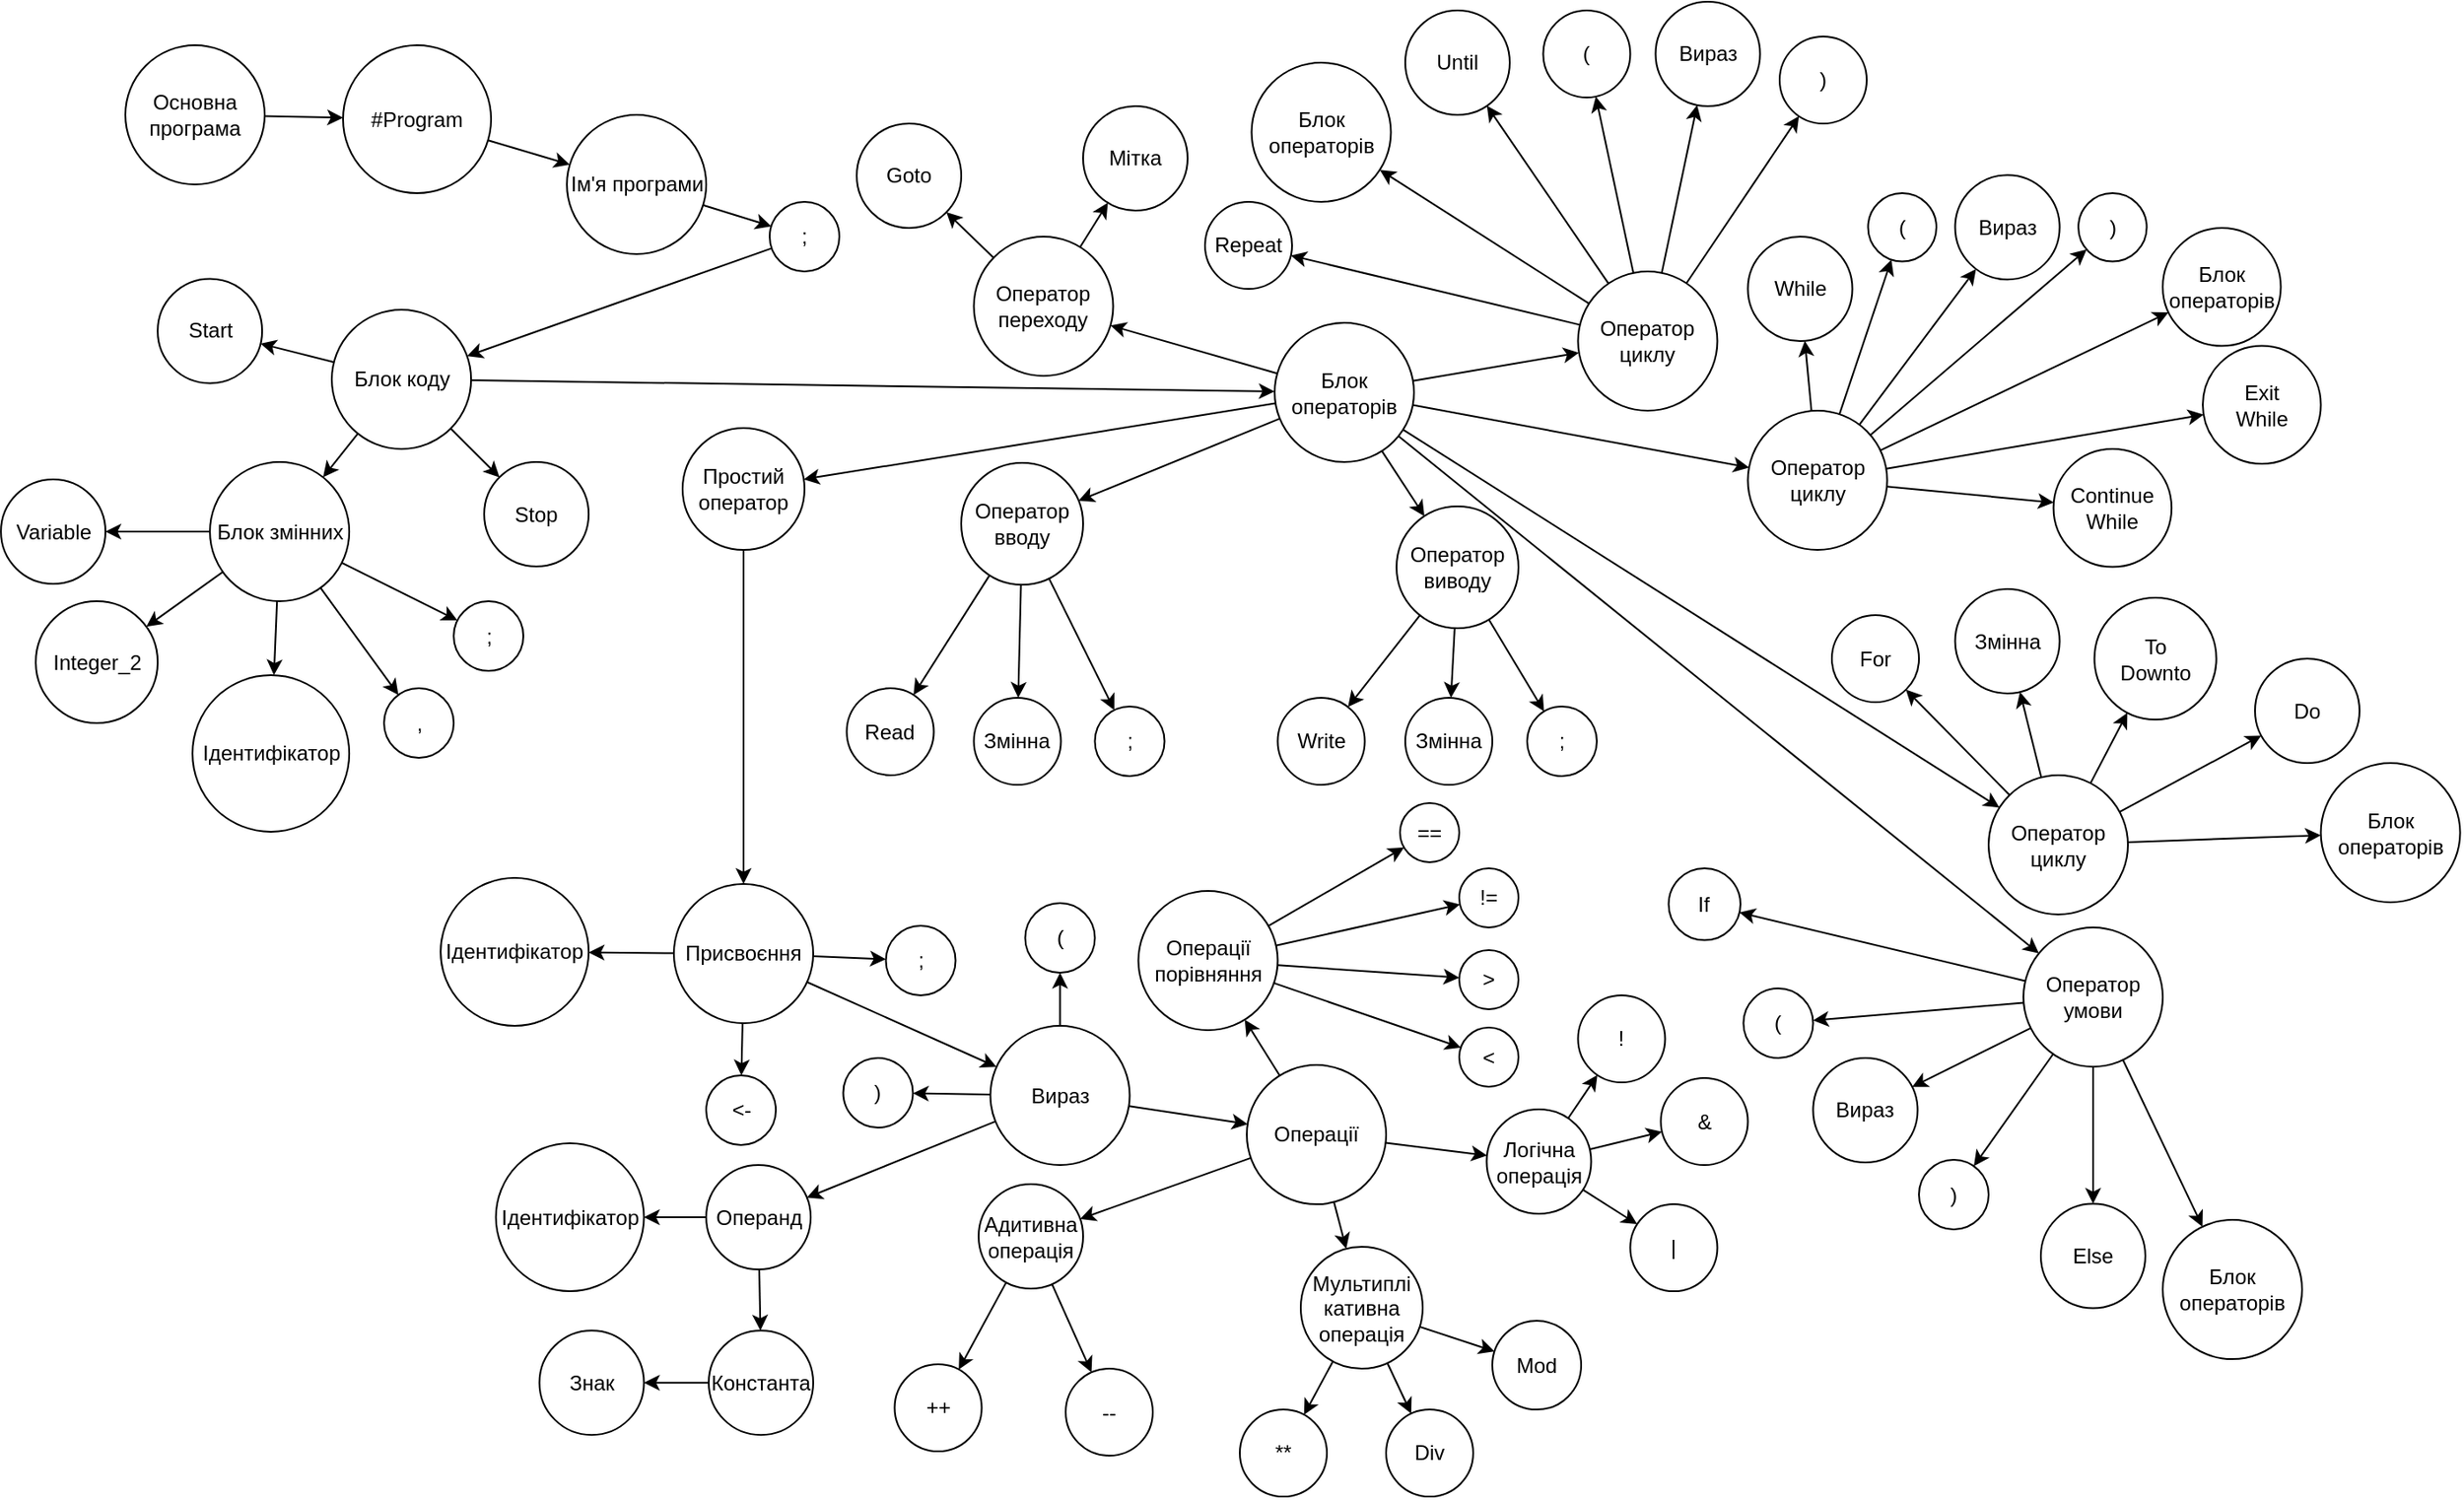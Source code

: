 <mxfile version="25.0.2">
  <diagram id="_vrTSIdOShtuQ_cxwrN3" name="Сторінка-1">
    <mxGraphModel dx="2062" dy="1420" grid="1" gridSize="10" guides="1" tooltips="1" connect="1" arrows="1" fold="1" page="1" pageScale="1" pageWidth="1169" pageHeight="827" math="0" shadow="0">
      <root>
        <mxCell id="0" />
        <mxCell id="1" parent="0" />
        <mxCell id="c-MmUDq924mHrAQRapmK-14" style="rounded=0;orthogonalLoop=1;jettySize=auto;html=1;" parent="1" source="c-MmUDq924mHrAQRapmK-2" target="c-MmUDq924mHrAQRapmK-9" edge="1">
          <mxGeometry relative="1" as="geometry" />
        </mxCell>
        <mxCell id="c-MmUDq924mHrAQRapmK-2" value="Блок&lt;br&gt;операторів" style="ellipse;whiteSpace=wrap;html=1;aspect=fixed;" parent="1" vertex="1">
          <mxGeometry x="400" y="54.5" width="80" height="80" as="geometry" />
        </mxCell>
        <mxCell id="c-MmUDq924mHrAQRapmK-9" value="Оператор виводу" style="ellipse;whiteSpace=wrap;html=1;aspect=fixed;" parent="1" vertex="1">
          <mxGeometry x="470" y="160" width="70" height="70" as="geometry" />
        </mxCell>
        <mxCell id="c-MmUDq924mHrAQRapmK-10" value=";" style="ellipse;whiteSpace=wrap;html=1;aspect=fixed;" parent="1" vertex="1">
          <mxGeometry x="545" y="275" width="40" height="40" as="geometry" />
        </mxCell>
        <mxCell id="c-MmUDq924mHrAQRapmK-11" value="Змінна" style="ellipse;whiteSpace=wrap;html=1;aspect=fixed;" parent="1" vertex="1">
          <mxGeometry x="475" y="270" width="50" height="50" as="geometry" />
        </mxCell>
        <mxCell id="c-MmUDq924mHrAQRapmK-12" value="Write" style="ellipse;whiteSpace=wrap;html=1;aspect=fixed;" parent="1" vertex="1">
          <mxGeometry x="401.75" y="270" width="50" height="50" as="geometry" />
        </mxCell>
        <mxCell id="c-MmUDq924mHrAQRapmK-16" value="" style="endArrow=classic;html=1;" parent="1" source="c-MmUDq924mHrAQRapmK-9" target="c-MmUDq924mHrAQRapmK-10" edge="1">
          <mxGeometry width="50" height="50" relative="1" as="geometry">
            <mxPoint x="515" y="718" as="sourcePoint" />
            <mxPoint x="565" y="668" as="targetPoint" />
          </mxGeometry>
        </mxCell>
        <mxCell id="c-MmUDq924mHrAQRapmK-17" value="" style="endArrow=classic;html=1;" parent="1" source="c-MmUDq924mHrAQRapmK-9" target="c-MmUDq924mHrAQRapmK-11" edge="1">
          <mxGeometry width="50" height="50" relative="1" as="geometry">
            <mxPoint x="515" y="718" as="sourcePoint" />
            <mxPoint x="565" y="668" as="targetPoint" />
          </mxGeometry>
        </mxCell>
        <mxCell id="c-MmUDq924mHrAQRapmK-18" value="" style="endArrow=classic;html=1;" parent="1" source="c-MmUDq924mHrAQRapmK-9" target="c-MmUDq924mHrAQRapmK-12" edge="1">
          <mxGeometry width="50" height="50" relative="1" as="geometry">
            <mxPoint x="515" y="718" as="sourcePoint" />
            <mxPoint x="565" y="668" as="targetPoint" />
          </mxGeometry>
        </mxCell>
        <mxCell id="c-MmUDq924mHrAQRapmK-19" value="Оператор вводу" style="ellipse;whiteSpace=wrap;html=1;aspect=fixed;" parent="1" vertex="1">
          <mxGeometry x="220" y="135" width="70" height="70" as="geometry" />
        </mxCell>
        <mxCell id="c-MmUDq924mHrAQRapmK-20" value="Read" style="ellipse;whiteSpace=wrap;html=1;aspect=fixed;" parent="1" vertex="1">
          <mxGeometry x="154.25" y="264.5" width="50" height="50" as="geometry" />
        </mxCell>
        <mxCell id="c-MmUDq924mHrAQRapmK-21" value="Змінна" style="ellipse;whiteSpace=wrap;html=1;aspect=fixed;" parent="1" vertex="1">
          <mxGeometry x="227.25" y="270" width="50" height="50" as="geometry" />
        </mxCell>
        <mxCell id="c-MmUDq924mHrAQRapmK-22" value=";" style="ellipse;whiteSpace=wrap;html=1;aspect=fixed;" parent="1" vertex="1">
          <mxGeometry x="296.75" y="275" width="40" height="40" as="geometry" />
        </mxCell>
        <mxCell id="c-MmUDq924mHrAQRapmK-24" value="" style="endArrow=classic;html=1;" parent="1" source="c-MmUDq924mHrAQRapmK-19" target="c-MmUDq924mHrAQRapmK-22" edge="1">
          <mxGeometry width="50" height="50" relative="1" as="geometry">
            <mxPoint x="285" y="815.5" as="sourcePoint" />
            <mxPoint x="345" y="755.5" as="targetPoint" />
          </mxGeometry>
        </mxCell>
        <mxCell id="c-MmUDq924mHrAQRapmK-25" value="" style="endArrow=classic;html=1;" parent="1" source="c-MmUDq924mHrAQRapmK-19" target="c-MmUDq924mHrAQRapmK-21" edge="1">
          <mxGeometry width="50" height="50" relative="1" as="geometry">
            <mxPoint x="295" y="805.5" as="sourcePoint" />
            <mxPoint x="345" y="755.5" as="targetPoint" />
          </mxGeometry>
        </mxCell>
        <mxCell id="c-MmUDq924mHrAQRapmK-26" value="" style="endArrow=classic;html=1;" parent="1" source="c-MmUDq924mHrAQRapmK-19" target="c-MmUDq924mHrAQRapmK-20" edge="1">
          <mxGeometry width="50" height="50" relative="1" as="geometry">
            <mxPoint x="275" y="805.5" as="sourcePoint" />
            <mxPoint x="325" y="755.5" as="targetPoint" />
          </mxGeometry>
        </mxCell>
        <mxCell id="li5mLEyIH_nhYYp5V-Dp-2" style="edgeStyle=none;rounded=0;orthogonalLoop=1;jettySize=auto;html=1;" parent="1" source="c-MmUDq924mHrAQRapmK-27" target="li5mLEyIH_nhYYp5V-Dp-1" edge="1">
          <mxGeometry relative="1" as="geometry" />
        </mxCell>
        <mxCell id="c-MmUDq924mHrAQRapmK-27" value="Оператор циклу" style="ellipse;whiteSpace=wrap;html=1;aspect=fixed;" parent="1" vertex="1">
          <mxGeometry x="671.75" y="105" width="80" height="80" as="geometry" />
        </mxCell>
        <mxCell id="c-MmUDq924mHrAQRapmK-30" value="Блок&lt;br&gt;операторів" style="ellipse;whiteSpace=wrap;html=1;aspect=fixed;" parent="1" vertex="1">
          <mxGeometry x="910" width="67.78" height="67.78" as="geometry" />
        </mxCell>
        <mxCell id="c-MmUDq924mHrAQRapmK-33" value=")" style="ellipse;whiteSpace=wrap;html=1;aspect=fixed;" parent="1" vertex="1">
          <mxGeometry x="861.56" y="-20" width="39.22" height="39.22" as="geometry" />
        </mxCell>
        <mxCell id="c-MmUDq924mHrAQRapmK-34" value="(" style="ellipse;whiteSpace=wrap;html=1;aspect=fixed;" parent="1" vertex="1">
          <mxGeometry x="740.78" y="-20" width="39.22" height="39.22" as="geometry" />
        </mxCell>
        <mxCell id="c-MmUDq924mHrAQRapmK-37" value="Вираз" style="ellipse;whiteSpace=wrap;html=1;aspect=fixed;" parent="1" vertex="1">
          <mxGeometry x="790.78" y="-30.39" width="60" height="60" as="geometry" />
        </mxCell>
        <mxCell id="c-MmUDq924mHrAQRapmK-40" value="" style="endArrow=classic;html=1;" parent="1" source="c-MmUDq924mHrAQRapmK-27" target="c-MmUDq924mHrAQRapmK-30" edge="1">
          <mxGeometry width="50" height="50" relative="1" as="geometry">
            <mxPoint x="1110" y="260" as="sourcePoint" />
            <mxPoint x="1160" y="210" as="targetPoint" />
          </mxGeometry>
        </mxCell>
        <mxCell id="c-MmUDq924mHrAQRapmK-43" value="" style="endArrow=classic;html=1;" parent="1" source="c-MmUDq924mHrAQRapmK-27" target="c-MmUDq924mHrAQRapmK-33" edge="1">
          <mxGeometry width="50" height="50" relative="1" as="geometry">
            <mxPoint x="1110" y="260" as="sourcePoint" />
            <mxPoint x="1160" y="210" as="targetPoint" />
          </mxGeometry>
        </mxCell>
        <mxCell id="c-MmUDq924mHrAQRapmK-44" value="" style="endArrow=classic;html=1;" parent="1" source="c-MmUDq924mHrAQRapmK-27" target="c-MmUDq924mHrAQRapmK-34" edge="1">
          <mxGeometry width="50" height="50" relative="1" as="geometry">
            <mxPoint x="1110" y="260" as="sourcePoint" />
            <mxPoint x="1160" y="210" as="targetPoint" />
          </mxGeometry>
        </mxCell>
        <mxCell id="c-MmUDq924mHrAQRapmK-48" value="" style="endArrow=classic;html=1;" parent="1" source="c-MmUDq924mHrAQRapmK-27" target="c-MmUDq924mHrAQRapmK-37" edge="1">
          <mxGeometry width="50" height="50" relative="1" as="geometry">
            <mxPoint x="1100" y="360" as="sourcePoint" />
            <mxPoint x="1150" y="310" as="targetPoint" />
          </mxGeometry>
        </mxCell>
        <mxCell id="c-MmUDq924mHrAQRapmK-50" value="Простий оператор" style="ellipse;whiteSpace=wrap;html=1;aspect=fixed;" parent="1" vertex="1">
          <mxGeometry x="60" y="115" width="70" height="70" as="geometry" />
        </mxCell>
        <mxCell id="c-MmUDq924mHrAQRapmK-55" value="" style="endArrow=classic;html=1;" parent="1" source="c-MmUDq924mHrAQRapmK-2" target="c-MmUDq924mHrAQRapmK-50" edge="1">
          <mxGeometry width="50" height="50" relative="1" as="geometry">
            <mxPoint x="315" y="300" as="sourcePoint" />
            <mxPoint x="365" y="250" as="targetPoint" />
          </mxGeometry>
        </mxCell>
        <mxCell id="c-MmUDq924mHrAQRapmK-59" value="Блок коду" style="ellipse;whiteSpace=wrap;html=1;aspect=fixed;" parent="1" vertex="1">
          <mxGeometry x="-141.45" y="47" width="80" height="80" as="geometry" />
        </mxCell>
        <mxCell id="c-MmUDq924mHrAQRapmK-60" value="Stop" style="ellipse;whiteSpace=wrap;html=1;aspect=fixed;" parent="1" vertex="1">
          <mxGeometry x="-53.95" y="134.5" width="60" height="60" as="geometry" />
        </mxCell>
        <mxCell id="c-MmUDq924mHrAQRapmK-61" value="Start" style="ellipse;whiteSpace=wrap;html=1;aspect=fixed;" parent="1" vertex="1">
          <mxGeometry x="-241.45" y="29.22" width="60" height="60" as="geometry" />
        </mxCell>
        <mxCell id="c-MmUDq924mHrAQRapmK-62" value="Основна програма" style="ellipse;whiteSpace=wrap;html=1;aspect=fixed;" parent="1" vertex="1">
          <mxGeometry x="-260" y="-105" width="80" height="80" as="geometry" />
        </mxCell>
        <mxCell id="c-MmUDq924mHrAQRapmK-63" value="Ім&#39;я програми" style="ellipse;whiteSpace=wrap;html=1;aspect=fixed;" parent="1" vertex="1">
          <mxGeometry x="-6.45" y="-65" width="80" height="80" as="geometry" />
        </mxCell>
        <mxCell id="c-MmUDq924mHrAQRapmK-65" value="#Program" style="ellipse;whiteSpace=wrap;html=1;aspect=fixed;" parent="1" vertex="1">
          <mxGeometry x="-135" y="-105" width="85" height="85" as="geometry" />
        </mxCell>
        <mxCell id="c-MmUDq924mHrAQRapmK-69" value="" style="endArrow=classic;html=1;" parent="1" source="c-MmUDq924mHrAQRapmK-59" target="c-MmUDq924mHrAQRapmK-2" edge="1">
          <mxGeometry width="50" height="50" relative="1" as="geometry">
            <mxPoint x="70" y="70" as="sourcePoint" />
            <mxPoint x="40" y="120" as="targetPoint" />
          </mxGeometry>
        </mxCell>
        <mxCell id="c-MmUDq924mHrAQRapmK-70" value="" style="endArrow=classic;html=1;" parent="1" source="c-MmUDq924mHrAQRapmK-59" target="c-MmUDq924mHrAQRapmK-60" edge="1">
          <mxGeometry width="50" height="50" relative="1" as="geometry">
            <mxPoint x="53.56" y="42.5" as="sourcePoint" />
            <mxPoint x="103.56" y="-7.5" as="targetPoint" />
          </mxGeometry>
        </mxCell>
        <mxCell id="c-MmUDq924mHrAQRapmK-78" value="Блок змінних" style="ellipse;whiteSpace=wrap;html=1;aspect=fixed;" parent="1" vertex="1">
          <mxGeometry x="-211.45" y="134.5" width="80" height="80" as="geometry" />
        </mxCell>
        <mxCell id="c-MmUDq924mHrAQRapmK-80" value="Integer_2" style="ellipse;whiteSpace=wrap;html=1;aspect=fixed;" parent="1" vertex="1">
          <mxGeometry x="-311.45" y="214.5" width="70" height="70" as="geometry" />
        </mxCell>
        <mxCell id="c-MmUDq924mHrAQRapmK-81" value="," style="ellipse;whiteSpace=wrap;html=1;aspect=fixed;" parent="1" vertex="1">
          <mxGeometry x="-111.45" y="264.5" width="40" height="40" as="geometry" />
        </mxCell>
        <mxCell id="c-MmUDq924mHrAQRapmK-82" value=";" style="ellipse;whiteSpace=wrap;html=1;aspect=fixed;" parent="1" vertex="1">
          <mxGeometry x="-71.45" y="214.5" width="40" height="40" as="geometry" />
        </mxCell>
        <mxCell id="c-MmUDq924mHrAQRapmK-84" value="" style="endArrow=classic;html=1;" parent="1" source="c-MmUDq924mHrAQRapmK-78" target="c-MmUDq924mHrAQRapmK-80" edge="1">
          <mxGeometry width="50" height="50" relative="1" as="geometry">
            <mxPoint x="-76.44" y="237.5" as="sourcePoint" />
            <mxPoint x="-26.44" y="187.5" as="targetPoint" />
          </mxGeometry>
        </mxCell>
        <mxCell id="c-MmUDq924mHrAQRapmK-85" value="" style="endArrow=classic;html=1;" parent="1" source="c-MmUDq924mHrAQRapmK-78" target="c-MmUDq924mHrAQRapmK-81" edge="1">
          <mxGeometry width="50" height="50" relative="1" as="geometry">
            <mxPoint x="-56.44" y="267.5" as="sourcePoint" />
            <mxPoint x="-26.44" y="187.5" as="targetPoint" />
          </mxGeometry>
        </mxCell>
        <mxCell id="c-MmUDq924mHrAQRapmK-86" value="" style="endArrow=classic;html=1;" parent="1" source="c-MmUDq924mHrAQRapmK-78" target="c-MmUDq924mHrAQRapmK-82" edge="1">
          <mxGeometry width="50" height="50" relative="1" as="geometry">
            <mxPoint x="-76.44" y="237.5" as="sourcePoint" />
            <mxPoint x="-26.44" y="187.5" as="targetPoint" />
          </mxGeometry>
        </mxCell>
        <mxCell id="c-MmUDq924mHrAQRapmK-87" value="" style="endArrow=classic;html=1;" parent="1" source="c-MmUDq924mHrAQRapmK-59" target="c-MmUDq924mHrAQRapmK-78" edge="1">
          <mxGeometry width="50" height="50" relative="1" as="geometry">
            <mxPoint x="-216.44" y="337.5" as="sourcePoint" />
            <mxPoint x="-166.44" y="287.5" as="targetPoint" />
          </mxGeometry>
        </mxCell>
        <mxCell id="c-MmUDq924mHrAQRapmK-88" value="Variable" style="ellipse;whiteSpace=wrap;html=1;aspect=fixed;" parent="1" vertex="1">
          <mxGeometry x="-331.45" y="144.5" width="60" height="60" as="geometry" />
        </mxCell>
        <mxCell id="c-MmUDq924mHrAQRapmK-89" value="Ідентифікатор" style="ellipse;whiteSpace=wrap;html=1;aspect=fixed;" parent="1" vertex="1">
          <mxGeometry x="-221.45" y="257" width="90" height="90" as="geometry" />
        </mxCell>
        <mxCell id="c-MmUDq924mHrAQRapmK-90" value="" style="endArrow=classic;html=1;" parent="1" source="c-MmUDq924mHrAQRapmK-78" target="c-MmUDq924mHrAQRapmK-88" edge="1">
          <mxGeometry width="50" height="50" relative="1" as="geometry">
            <mxPoint x="-36.44" y="387.5" as="sourcePoint" />
            <mxPoint x="13.56" y="337.5" as="targetPoint" />
          </mxGeometry>
        </mxCell>
        <mxCell id="c-MmUDq924mHrAQRapmK-91" value="" style="endArrow=classic;html=1;" parent="1" source="c-MmUDq924mHrAQRapmK-78" target="c-MmUDq924mHrAQRapmK-89" edge="1">
          <mxGeometry width="50" height="50" relative="1" as="geometry">
            <mxPoint x="-36.44" y="387.5" as="sourcePoint" />
            <mxPoint x="13.56" y="337.5" as="targetPoint" />
          </mxGeometry>
        </mxCell>
        <mxCell id="c-MmUDq924mHrAQRapmK-111" value="" style="endArrow=classic;html=1;" parent="1" source="c-MmUDq924mHrAQRapmK-2" target="c-MmUDq924mHrAQRapmK-19" edge="1">
          <mxGeometry width="50" height="50" relative="1" as="geometry">
            <mxPoint x="345" y="400" as="sourcePoint" />
            <mxPoint x="395" y="350" as="targetPoint" />
          </mxGeometry>
        </mxCell>
        <mxCell id="c-MmUDq924mHrAQRapmK-112" value="" style="endArrow=classic;html=1;" parent="1" source="c-MmUDq924mHrAQRapmK-50" target="2ebxzpYyRWTK7zcZ8R16-108" edge="1">
          <mxGeometry width="50" height="50" relative="1" as="geometry">
            <mxPoint x="345" y="400" as="sourcePoint" />
            <mxPoint x="165.585" y="250.878" as="targetPoint" />
          </mxGeometry>
        </mxCell>
        <mxCell id="osFrvjPALiujrOvmxMwh-5" value="" style="endArrow=classic;html=1;" parent="1" source="c-MmUDq924mHrAQRapmK-59" target="c-MmUDq924mHrAQRapmK-61" edge="1">
          <mxGeometry width="50" height="50" relative="1" as="geometry">
            <mxPoint x="-156.44" y="142.5" as="sourcePoint" />
            <mxPoint x="-106.44" y="92.5" as="targetPoint" />
          </mxGeometry>
        </mxCell>
        <mxCell id="WEcMoBt8A9l-Jcx1K7Hr-13" style="rounded=0;orthogonalLoop=1;jettySize=auto;html=1;" parent="1" source="WEcMoBt8A9l-Jcx1K7Hr-1" target="WEcMoBt8A9l-Jcx1K7Hr-12" edge="1">
          <mxGeometry relative="1" as="geometry" />
        </mxCell>
        <mxCell id="WEcMoBt8A9l-Jcx1K7Hr-1" value="Оператор умови" style="ellipse;whiteSpace=wrap;html=1;aspect=fixed;" parent="1" vertex="1">
          <mxGeometry x="830.0" y="402" width="80" height="80" as="geometry" />
        </mxCell>
        <mxCell id="WEcMoBt8A9l-Jcx1K7Hr-2" value="Блок&lt;br&gt;операторів" style="ellipse;whiteSpace=wrap;html=1;aspect=fixed;" parent="1" vertex="1">
          <mxGeometry x="910.0" y="570.06" width="80" height="80" as="geometry" />
        </mxCell>
        <mxCell id="WEcMoBt8A9l-Jcx1K7Hr-3" value="Else" style="ellipse;whiteSpace=wrap;html=1;aspect=fixed;" parent="1" vertex="1">
          <mxGeometry x="840.0" y="560.78" width="60" height="60" as="geometry" />
        </mxCell>
        <mxCell id="WEcMoBt8A9l-Jcx1K7Hr-4" value=")" style="ellipse;whiteSpace=wrap;html=1;aspect=fixed;" parent="1" vertex="1">
          <mxGeometry x="770" y="535.5" width="40" height="40" as="geometry" />
        </mxCell>
        <mxCell id="WEcMoBt8A9l-Jcx1K7Hr-5" value="Вираз" style="ellipse;whiteSpace=wrap;html=1;aspect=fixed;" parent="1" vertex="1">
          <mxGeometry x="709.22" y="477" width="60" height="60" as="geometry" />
        </mxCell>
        <mxCell id="WEcMoBt8A9l-Jcx1K7Hr-6" value="If" style="ellipse;whiteSpace=wrap;html=1;aspect=fixed;" parent="1" vertex="1">
          <mxGeometry x="626.25" y="368" width="41.25" height="41.25" as="geometry" />
        </mxCell>
        <mxCell id="WEcMoBt8A9l-Jcx1K7Hr-7" value="" style="endArrow=classic;html=1;" parent="1" source="WEcMoBt8A9l-Jcx1K7Hr-1" target="WEcMoBt8A9l-Jcx1K7Hr-2" edge="1">
          <mxGeometry width="50" height="50" relative="1" as="geometry">
            <mxPoint x="1172.22" y="682" as="sourcePoint" />
            <mxPoint x="1222.22" y="632" as="targetPoint" />
          </mxGeometry>
        </mxCell>
        <mxCell id="WEcMoBt8A9l-Jcx1K7Hr-8" value="" style="endArrow=classic;html=1;" parent="1" source="WEcMoBt8A9l-Jcx1K7Hr-1" target="WEcMoBt8A9l-Jcx1K7Hr-3" edge="1">
          <mxGeometry width="50" height="50" relative="1" as="geometry">
            <mxPoint x="1172.22" y="682" as="sourcePoint" />
            <mxPoint x="1222.22" y="632" as="targetPoint" />
          </mxGeometry>
        </mxCell>
        <mxCell id="WEcMoBt8A9l-Jcx1K7Hr-9" value="" style="endArrow=classic;html=1;" parent="1" source="WEcMoBt8A9l-Jcx1K7Hr-1" target="WEcMoBt8A9l-Jcx1K7Hr-4" edge="1">
          <mxGeometry width="50" height="50" relative="1" as="geometry">
            <mxPoint x="1172.22" y="682" as="sourcePoint" />
            <mxPoint x="1222.22" y="632" as="targetPoint" />
          </mxGeometry>
        </mxCell>
        <mxCell id="WEcMoBt8A9l-Jcx1K7Hr-10" value="" style="endArrow=classic;html=1;" parent="1" source="WEcMoBt8A9l-Jcx1K7Hr-1" target="WEcMoBt8A9l-Jcx1K7Hr-5" edge="1">
          <mxGeometry width="50" height="50" relative="1" as="geometry">
            <mxPoint x="1162.22" y="782" as="sourcePoint" />
            <mxPoint x="1212.22" y="732" as="targetPoint" />
          </mxGeometry>
        </mxCell>
        <mxCell id="WEcMoBt8A9l-Jcx1K7Hr-11" value="" style="endArrow=classic;html=1;" parent="1" source="WEcMoBt8A9l-Jcx1K7Hr-1" target="WEcMoBt8A9l-Jcx1K7Hr-6" edge="1">
          <mxGeometry width="50" height="50" relative="1" as="geometry">
            <mxPoint x="1162.22" y="782" as="sourcePoint" />
            <mxPoint x="1212.22" y="732" as="targetPoint" />
          </mxGeometry>
        </mxCell>
        <mxCell id="WEcMoBt8A9l-Jcx1K7Hr-12" value="(" style="ellipse;whiteSpace=wrap;html=1;aspect=fixed;" parent="1" vertex="1">
          <mxGeometry x="669.22" y="437" width="40" height="40" as="geometry" />
        </mxCell>
        <mxCell id="li5mLEyIH_nhYYp5V-Dp-1" value="While" style="ellipse;whiteSpace=wrap;html=1;aspect=fixed;" parent="1" vertex="1">
          <mxGeometry x="671.75" y="5" width="60" height="60" as="geometry" />
        </mxCell>
        <mxCell id="UQ0GOcpRTdWzrimAd4ZV-1" value="Оператор переходу" style="ellipse;whiteSpace=wrap;html=1;aspect=fixed;" parent="1" vertex="1">
          <mxGeometry x="227.25" y="5" width="80" height="80" as="geometry" />
        </mxCell>
        <mxCell id="UQ0GOcpRTdWzrimAd4ZV-2" value="Мітка" style="ellipse;whiteSpace=wrap;html=1;aspect=fixed;" parent="1" vertex="1">
          <mxGeometry x="290.0" y="-70" width="60" height="60" as="geometry" />
        </mxCell>
        <mxCell id="UQ0GOcpRTdWzrimAd4ZV-3" value="Goto" style="ellipse;whiteSpace=wrap;html=1;aspect=fixed;" parent="1" vertex="1">
          <mxGeometry x="160.0" y="-60" width="60" height="60" as="geometry" />
        </mxCell>
        <mxCell id="UQ0GOcpRTdWzrimAd4ZV-4" value="" style="endArrow=classic;html=1;" parent="1" source="UQ0GOcpRTdWzrimAd4ZV-1" target="UQ0GOcpRTdWzrimAd4ZV-2" edge="1">
          <mxGeometry width="50" height="50" relative="1" as="geometry">
            <mxPoint x="575.0" y="-50" as="sourcePoint" />
            <mxPoint x="625.0" y="-100" as="targetPoint" />
          </mxGeometry>
        </mxCell>
        <mxCell id="UQ0GOcpRTdWzrimAd4ZV-5" value="" style="endArrow=classic;html=1;" parent="1" source="UQ0GOcpRTdWzrimAd4ZV-1" target="UQ0GOcpRTdWzrimAd4ZV-3" edge="1">
          <mxGeometry width="50" height="50" relative="1" as="geometry">
            <mxPoint x="565.0" y="50" as="sourcePoint" />
            <mxPoint x="615.0" as="targetPoint" />
          </mxGeometry>
        </mxCell>
        <mxCell id="UQ0GOcpRTdWzrimAd4ZV-6" value="Оператор циклу" style="ellipse;whiteSpace=wrap;html=1;aspect=fixed;" parent="1" vertex="1">
          <mxGeometry x="810.0" y="314.5" width="80" height="80" as="geometry" />
        </mxCell>
        <mxCell id="UQ0GOcpRTdWzrimAd4ZV-7" value="Блок&lt;br&gt;операторів" style="ellipse;whiteSpace=wrap;html=1;aspect=fixed;" parent="1" vertex="1">
          <mxGeometry x="1000.78" y="307.5" width="80" height="80" as="geometry" />
        </mxCell>
        <mxCell id="UQ0GOcpRTdWzrimAd4ZV-8" value="Do" style="ellipse;whiteSpace=wrap;html=1;aspect=fixed;" parent="1" vertex="1">
          <mxGeometry x="963" y="247.5" width="60" height="60" as="geometry" />
        </mxCell>
        <mxCell id="UQ0GOcpRTdWzrimAd4ZV-9" value="To&lt;div&gt;Downto&lt;/div&gt;" style="ellipse;whiteSpace=wrap;html=1;aspect=fixed;" parent="1" vertex="1">
          <mxGeometry x="870.78" y="212.5" width="70" height="70" as="geometry" />
        </mxCell>
        <mxCell id="UQ0GOcpRTdWzrimAd4ZV-10" value="Змінна" style="ellipse;whiteSpace=wrap;html=1;aspect=fixed;" parent="1" vertex="1">
          <mxGeometry x="790.78" y="207.5" width="60" height="60" as="geometry" />
        </mxCell>
        <mxCell id="UQ0GOcpRTdWzrimAd4ZV-11" value="For" style="ellipse;whiteSpace=wrap;html=1;aspect=fixed;" parent="1" vertex="1">
          <mxGeometry x="720" y="222.5" width="50" height="50" as="geometry" />
        </mxCell>
        <mxCell id="UQ0GOcpRTdWzrimAd4ZV-12" value="" style="endArrow=classic;html=1;" parent="1" source="UQ0GOcpRTdWzrimAd4ZV-6" target="UQ0GOcpRTdWzrimAd4ZV-7" edge="1">
          <mxGeometry width="50" height="50" relative="1" as="geometry">
            <mxPoint x="969.89" y="482.5" as="sourcePoint" />
            <mxPoint x="1019.89" y="432.5" as="targetPoint" />
          </mxGeometry>
        </mxCell>
        <mxCell id="UQ0GOcpRTdWzrimAd4ZV-13" value="" style="endArrow=classic;html=1;" parent="1" source="UQ0GOcpRTdWzrimAd4ZV-6" target="UQ0GOcpRTdWzrimAd4ZV-8" edge="1">
          <mxGeometry width="50" height="50" relative="1" as="geometry">
            <mxPoint x="969.89" y="482.5" as="sourcePoint" />
            <mxPoint x="1019.89" y="432.5" as="targetPoint" />
          </mxGeometry>
        </mxCell>
        <mxCell id="UQ0GOcpRTdWzrimAd4ZV-14" value="" style="endArrow=classic;html=1;" parent="1" source="UQ0GOcpRTdWzrimAd4ZV-6" target="UQ0GOcpRTdWzrimAd4ZV-9" edge="1">
          <mxGeometry width="50" height="50" relative="1" as="geometry">
            <mxPoint x="969.89" y="482.5" as="sourcePoint" />
            <mxPoint x="1019.89" y="432.5" as="targetPoint" />
          </mxGeometry>
        </mxCell>
        <mxCell id="UQ0GOcpRTdWzrimAd4ZV-15" value="" style="endArrow=classic;html=1;" parent="1" source="UQ0GOcpRTdWzrimAd4ZV-6" target="UQ0GOcpRTdWzrimAd4ZV-10" edge="1">
          <mxGeometry width="50" height="50" relative="1" as="geometry">
            <mxPoint x="959.89" y="582.5" as="sourcePoint" />
            <mxPoint x="1009.89" y="532.5" as="targetPoint" />
          </mxGeometry>
        </mxCell>
        <mxCell id="UQ0GOcpRTdWzrimAd4ZV-16" value="" style="endArrow=classic;html=1;" parent="1" source="UQ0GOcpRTdWzrimAd4ZV-6" target="UQ0GOcpRTdWzrimAd4ZV-11" edge="1">
          <mxGeometry width="50" height="50" relative="1" as="geometry">
            <mxPoint x="959.89" y="582.5" as="sourcePoint" />
            <mxPoint x="1009.89" y="532.5" as="targetPoint" />
          </mxGeometry>
        </mxCell>
        <mxCell id="UQ0GOcpRTdWzrimAd4ZV-17" style="edgeStyle=none;rounded=0;orthogonalLoop=1;jettySize=auto;html=1;" parent="1" source="UQ0GOcpRTdWzrimAd4ZV-18" target="UQ0GOcpRTdWzrimAd4ZV-29" edge="1">
          <mxGeometry relative="1" as="geometry" />
        </mxCell>
        <mxCell id="UQ0GOcpRTdWzrimAd4ZV-18" value="Оператор циклу" style="ellipse;whiteSpace=wrap;html=1;aspect=fixed;" parent="1" vertex="1">
          <mxGeometry x="574.22" y="25" width="80" height="80" as="geometry" />
        </mxCell>
        <mxCell id="UQ0GOcpRTdWzrimAd4ZV-19" value="Блок&lt;br&gt;операторів" style="ellipse;whiteSpace=wrap;html=1;aspect=fixed;" parent="1" vertex="1">
          <mxGeometry x="386.75" y="-95" width="80" height="80" as="geometry" />
        </mxCell>
        <mxCell id="UQ0GOcpRTdWzrimAd4ZV-20" value=")" style="ellipse;whiteSpace=wrap;html=1;aspect=fixed;" parent="1" vertex="1">
          <mxGeometry x="690.0" y="-110" width="50" height="50" as="geometry" />
        </mxCell>
        <mxCell id="UQ0GOcpRTdWzrimAd4ZV-21" value="(" style="ellipse;whiteSpace=wrap;html=1;aspect=fixed;" parent="1" vertex="1">
          <mxGeometry x="554.22" y="-125" width="50" height="50" as="geometry" />
        </mxCell>
        <mxCell id="UQ0GOcpRTdWzrimAd4ZV-22" value="Вираз" style="ellipse;whiteSpace=wrap;html=1;aspect=fixed;" parent="1" vertex="1">
          <mxGeometry x="618.75" y="-130" width="60" height="60" as="geometry" />
        </mxCell>
        <mxCell id="UQ0GOcpRTdWzrimAd4ZV-23" value="Repeat" style="ellipse;whiteSpace=wrap;html=1;aspect=fixed;" parent="1" vertex="1">
          <mxGeometry x="360" y="-15" width="50" height="50" as="geometry" />
        </mxCell>
        <mxCell id="UQ0GOcpRTdWzrimAd4ZV-24" value="" style="endArrow=classic;html=1;" parent="1" source="UQ0GOcpRTdWzrimAd4ZV-18" target="UQ0GOcpRTdWzrimAd4ZV-19" edge="1">
          <mxGeometry width="50" height="50" relative="1" as="geometry">
            <mxPoint x="710.11" y="195" as="sourcePoint" />
            <mxPoint x="760.11" y="145" as="targetPoint" />
          </mxGeometry>
        </mxCell>
        <mxCell id="UQ0GOcpRTdWzrimAd4ZV-25" value="" style="endArrow=classic;html=1;" parent="1" source="UQ0GOcpRTdWzrimAd4ZV-18" target="UQ0GOcpRTdWzrimAd4ZV-20" edge="1">
          <mxGeometry width="50" height="50" relative="1" as="geometry">
            <mxPoint x="710.11" y="195" as="sourcePoint" />
            <mxPoint x="760.11" y="145" as="targetPoint" />
          </mxGeometry>
        </mxCell>
        <mxCell id="UQ0GOcpRTdWzrimAd4ZV-26" value="" style="endArrow=classic;html=1;" parent="1" source="UQ0GOcpRTdWzrimAd4ZV-18" target="UQ0GOcpRTdWzrimAd4ZV-21" edge="1">
          <mxGeometry width="50" height="50" relative="1" as="geometry">
            <mxPoint x="710.11" y="195" as="sourcePoint" />
            <mxPoint x="760.11" y="145" as="targetPoint" />
          </mxGeometry>
        </mxCell>
        <mxCell id="UQ0GOcpRTdWzrimAd4ZV-27" value="" style="endArrow=classic;html=1;" parent="1" source="UQ0GOcpRTdWzrimAd4ZV-18" target="UQ0GOcpRTdWzrimAd4ZV-22" edge="1">
          <mxGeometry width="50" height="50" relative="1" as="geometry">
            <mxPoint x="700.11" y="295" as="sourcePoint" />
            <mxPoint x="750.11" y="245" as="targetPoint" />
          </mxGeometry>
        </mxCell>
        <mxCell id="UQ0GOcpRTdWzrimAd4ZV-28" value="" style="endArrow=classic;html=1;" parent="1" source="UQ0GOcpRTdWzrimAd4ZV-18" target="UQ0GOcpRTdWzrimAd4ZV-23" edge="1">
          <mxGeometry width="50" height="50" relative="1" as="geometry">
            <mxPoint x="700.11" y="295" as="sourcePoint" />
            <mxPoint x="750.11" y="245" as="targetPoint" />
          </mxGeometry>
        </mxCell>
        <mxCell id="UQ0GOcpRTdWzrimAd4ZV-29" value="Until" style="ellipse;whiteSpace=wrap;html=1;aspect=fixed;" parent="1" vertex="1">
          <mxGeometry x="475.0" y="-125" width="60" height="60" as="geometry" />
        </mxCell>
        <mxCell id="UQ0GOcpRTdWzrimAd4ZV-32" value="" style="endArrow=classic;html=1;" parent="1" source="c-MmUDq924mHrAQRapmK-2" target="UQ0GOcpRTdWzrimAd4ZV-18" edge="1">
          <mxGeometry width="50" height="50" relative="1" as="geometry">
            <mxPoint x="415.104" y="60.672" as="sourcePoint" />
            <mxPoint x="473.11" y="14" as="targetPoint" />
          </mxGeometry>
        </mxCell>
        <mxCell id="UQ0GOcpRTdWzrimAd4ZV-33" value="" style="endArrow=classic;html=1;" parent="1" source="c-MmUDq924mHrAQRapmK-2" target="UQ0GOcpRTdWzrimAd4ZV-1" edge="1">
          <mxGeometry width="50" height="50" relative="1" as="geometry">
            <mxPoint x="662" y="70" as="sourcePoint" />
            <mxPoint x="548" y="24" as="targetPoint" />
          </mxGeometry>
        </mxCell>
        <mxCell id="UQ0GOcpRTdWzrimAd4ZV-34" value="" style="endArrow=classic;html=1;" parent="1" source="c-MmUDq924mHrAQRapmK-2" target="c-MmUDq924mHrAQRapmK-27" edge="1">
          <mxGeometry width="50" height="50" relative="1" as="geometry">
            <mxPoint x="455" y="88" as="sourcePoint" />
            <mxPoint x="649" y="77" as="targetPoint" />
          </mxGeometry>
        </mxCell>
        <mxCell id="UQ0GOcpRTdWzrimAd4ZV-35" value="" style="endArrow=classic;html=1;" parent="1" source="c-MmUDq924mHrAQRapmK-2" target="WEcMoBt8A9l-Jcx1K7Hr-1" edge="1">
          <mxGeometry width="50" height="50" relative="1" as="geometry">
            <mxPoint x="465" y="98" as="sourcePoint" />
            <mxPoint x="659" y="87" as="targetPoint" />
          </mxGeometry>
        </mxCell>
        <mxCell id="UQ0GOcpRTdWzrimAd4ZV-36" value="" style="endArrow=classic;html=1;" parent="1" source="c-MmUDq924mHrAQRapmK-2" target="UQ0GOcpRTdWzrimAd4ZV-6" edge="1">
          <mxGeometry width="50" height="50" relative="1" as="geometry">
            <mxPoint x="475" y="108" as="sourcePoint" />
            <mxPoint x="669" y="97" as="targetPoint" />
          </mxGeometry>
        </mxCell>
        <mxCell id="2ebxzpYyRWTK7zcZ8R16-1" value=";" style="ellipse;whiteSpace=wrap;html=1;aspect=fixed;" parent="1" vertex="1">
          <mxGeometry x="110" y="-15.0" width="40" height="40" as="geometry" />
        </mxCell>
        <mxCell id="2ebxzpYyRWTK7zcZ8R16-2" value="" style="endArrow=classic;html=1;" parent="1" source="c-MmUDq924mHrAQRapmK-62" target="c-MmUDq924mHrAQRapmK-65" edge="1">
          <mxGeometry width="50" height="50" relative="1" as="geometry">
            <mxPoint x="-130" y="196" as="sourcePoint" />
            <mxPoint x="-210" y="191" as="targetPoint" />
          </mxGeometry>
        </mxCell>
        <mxCell id="2ebxzpYyRWTK7zcZ8R16-3" value="" style="endArrow=classic;html=1;" parent="1" source="c-MmUDq924mHrAQRapmK-65" target="c-MmUDq924mHrAQRapmK-63" edge="1">
          <mxGeometry width="50" height="50" relative="1" as="geometry">
            <mxPoint x="-172" y="8" as="sourcePoint" />
            <mxPoint x="-107" y="-14" as="targetPoint" />
          </mxGeometry>
        </mxCell>
        <mxCell id="2ebxzpYyRWTK7zcZ8R16-4" value="" style="endArrow=classic;html=1;" parent="1" source="c-MmUDq924mHrAQRapmK-63" target="2ebxzpYyRWTK7zcZ8R16-1" edge="1">
          <mxGeometry width="50" height="50" relative="1" as="geometry">
            <mxPoint x="-162" y="18" as="sourcePoint" />
            <mxPoint x="-97" y="-4" as="targetPoint" />
          </mxGeometry>
        </mxCell>
        <mxCell id="2ebxzpYyRWTK7zcZ8R16-5" value="" style="endArrow=classic;html=1;" parent="1" source="2ebxzpYyRWTK7zcZ8R16-1" target="c-MmUDq924mHrAQRapmK-59" edge="1">
          <mxGeometry width="50" height="50" relative="1" as="geometry">
            <mxPoint x="-152" y="28" as="sourcePoint" />
            <mxPoint x="-87" y="6" as="targetPoint" />
          </mxGeometry>
        </mxCell>
        <mxCell id="2ebxzpYyRWTK7zcZ8R16-24" value="Константа" style="ellipse;whiteSpace=wrap;html=1;aspect=fixed;" parent="1" vertex="1">
          <mxGeometry x="75" y="633.62" width="60" height="60" as="geometry" />
        </mxCell>
        <mxCell id="2ebxzpYyRWTK7zcZ8R16-25" value="Знак" style="ellipse;whiteSpace=wrap;html=1;aspect=fixed;" parent="1" vertex="1">
          <mxGeometry x="-22.21" y="633.62" width="60" height="60" as="geometry" />
        </mxCell>
        <mxCell id="2ebxzpYyRWTK7zcZ8R16-28" value="" style="endArrow=classic;html=1;" parent="1" source="2ebxzpYyRWTK7zcZ8R16-24" target="2ebxzpYyRWTK7zcZ8R16-25" edge="1">
          <mxGeometry width="50" height="50" relative="1" as="geometry">
            <mxPoint x="232.75" y="1015.06" as="sourcePoint" />
            <mxPoint x="282.75" y="965.06" as="targetPoint" />
          </mxGeometry>
        </mxCell>
        <mxCell id="2ebxzpYyRWTK7zcZ8R16-36" value="" style="edgeStyle=none;rounded=0;orthogonalLoop=1;jettySize=auto;html=1;" parent="1" source="2ebxzpYyRWTK7zcZ8R16-108" target="2ebxzpYyRWTK7zcZ8R16-40" edge="1">
          <mxGeometry relative="1" as="geometry">
            <mxPoint x="138.535" y="418.386" as="sourcePoint" />
          </mxGeometry>
        </mxCell>
        <mxCell id="2ebxzpYyRWTK7zcZ8R16-37" value="" style="edgeStyle=none;rounded=0;orthogonalLoop=1;jettySize=auto;html=1;" parent="1" source="2ebxzpYyRWTK7zcZ8R16-108" target="2ebxzpYyRWTK7zcZ8R16-41" edge="1">
          <mxGeometry relative="1" as="geometry">
            <mxPoint x="101.214" y="455.483" as="sourcePoint" />
          </mxGeometry>
        </mxCell>
        <mxCell id="2ebxzpYyRWTK7zcZ8R16-38" value="" style="edgeStyle=none;rounded=0;orthogonalLoop=1;jettySize=auto;html=1;" parent="1" source="2ebxzpYyRWTK7zcZ8R16-108" target="2ebxzpYyRWTK7zcZ8R16-107" edge="1">
          <mxGeometry relative="1" as="geometry">
            <mxPoint x="61.564" y="417.524" as="sourcePoint" />
            <mxPoint x="-149.25" y="419.5" as="targetPoint" />
          </mxGeometry>
        </mxCell>
        <mxCell id="2ebxzpYyRWTK7zcZ8R16-39" style="edgeStyle=none;rounded=0;orthogonalLoop=1;jettySize=auto;html=1;" parent="1" source="2ebxzpYyRWTK7zcZ8R16-108" target="2ebxzpYyRWTK7zcZ8R16-109" edge="1">
          <mxGeometry relative="1" as="geometry">
            <mxPoint x="132.44" y="437.828" as="sourcePoint" />
            <mxPoint x="229.626" y="484.826" as="targetPoint" />
          </mxGeometry>
        </mxCell>
        <mxCell id="2ebxzpYyRWTK7zcZ8R16-40" value=";" style="ellipse;whiteSpace=wrap;html=1;aspect=fixed;" parent="1" vertex="1">
          <mxGeometry x="176.75" y="401" width="40" height="40" as="geometry" />
        </mxCell>
        <mxCell id="2ebxzpYyRWTK7zcZ8R16-41" value="&amp;lt;-" style="ellipse;whiteSpace=wrap;html=1;aspect=fixed;" parent="1" vertex="1">
          <mxGeometry x="73.55" y="487" width="40" height="40" as="geometry" />
        </mxCell>
        <mxCell id="2ebxzpYyRWTK7zcZ8R16-54" style="edgeStyle=none;rounded=0;orthogonalLoop=1;jettySize=auto;html=1;" parent="1" source="2ebxzpYyRWTK7zcZ8R16-109" target="2ebxzpYyRWTK7zcZ8R16-66" edge="1">
          <mxGeometry relative="1" as="geometry">
            <mxPoint x="165.585" y="755.424" as="targetPoint" />
            <mxPoint x="228.825" y="520.569" as="sourcePoint" />
          </mxGeometry>
        </mxCell>
        <mxCell id="2ebxzpYyRWTK7zcZ8R16-55" style="edgeStyle=none;rounded=0;orthogonalLoop=1;jettySize=auto;html=1;" parent="1" source="2ebxzpYyRWTK7zcZ8R16-58" target="2ebxzpYyRWTK7zcZ8R16-59" edge="1">
          <mxGeometry relative="1" as="geometry" />
        </mxCell>
        <mxCell id="2ebxzpYyRWTK7zcZ8R16-56" style="edgeStyle=none;rounded=0;orthogonalLoop=1;jettySize=auto;html=1;" parent="1" source="2ebxzpYyRWTK7zcZ8R16-58" target="2ebxzpYyRWTK7zcZ8R16-60" edge="1">
          <mxGeometry relative="1" as="geometry" />
        </mxCell>
        <mxCell id="2ebxzpYyRWTK7zcZ8R16-57" style="edgeStyle=none;rounded=0;orthogonalLoop=1;jettySize=auto;html=1;" parent="1" source="2ebxzpYyRWTK7zcZ8R16-58" target="2ebxzpYyRWTK7zcZ8R16-61" edge="1">
          <mxGeometry relative="1" as="geometry" />
        </mxCell>
        <mxCell id="2ebxzpYyRWTK7zcZ8R16-58" value="Логічна операція" style="ellipse;whiteSpace=wrap;html=1;aspect=fixed;" parent="1" vertex="1">
          <mxGeometry x="521.75" y="506.5" width="60" height="60" as="geometry" />
        </mxCell>
        <mxCell id="2ebxzpYyRWTK7zcZ8R16-59" value="!" style="ellipse;whiteSpace=wrap;html=1;aspect=fixed;" parent="1" vertex="1">
          <mxGeometry x="574.22" y="441" width="50" height="50" as="geometry" />
        </mxCell>
        <mxCell id="2ebxzpYyRWTK7zcZ8R16-60" value="&amp;amp;" style="ellipse;whiteSpace=wrap;html=1;aspect=fixed;" parent="1" vertex="1">
          <mxGeometry x="621.75" y="488.5" width="50" height="50" as="geometry" />
        </mxCell>
        <mxCell id="2ebxzpYyRWTK7zcZ8R16-61" value="|" style="ellipse;whiteSpace=wrap;html=1;aspect=fixed;" parent="1" vertex="1">
          <mxGeometry x="604.22" y="561.06" width="50" height="50" as="geometry" />
        </mxCell>
        <mxCell id="2ebxzpYyRWTK7zcZ8R16-62" style="edgeStyle=none;rounded=0;orthogonalLoop=1;jettySize=auto;html=1;" parent="1" source="2ebxzpYyRWTK7zcZ8R16-63" target="2ebxzpYyRWTK7zcZ8R16-64" edge="1">
          <mxGeometry relative="1" as="geometry" />
        </mxCell>
        <mxCell id="2ebxzpYyRWTK7zcZ8R16-63" value="Адитивна операція" style="ellipse;whiteSpace=wrap;html=1;aspect=fixed;" parent="1" vertex="1">
          <mxGeometry x="230" y="549.5" width="60" height="60" as="geometry" />
        </mxCell>
        <mxCell id="2ebxzpYyRWTK7zcZ8R16-64" value="--" style="ellipse;whiteSpace=wrap;html=1;aspect=fixed;" parent="1" vertex="1">
          <mxGeometry x="280" y="655.5" width="50" height="50" as="geometry" />
        </mxCell>
        <mxCell id="2ebxzpYyRWTK7zcZ8R16-65" value="++" style="ellipse;whiteSpace=wrap;html=1;aspect=fixed;" parent="1" vertex="1">
          <mxGeometry x="181.75" y="653.06" width="50" height="50" as="geometry" />
        </mxCell>
        <mxCell id="2ebxzpYyRWTK7zcZ8R16-66" value="Операнд" style="ellipse;whiteSpace=wrap;html=1;aspect=fixed;" parent="1" vertex="1">
          <mxGeometry x="73.55" y="538.5" width="60" height="60" as="geometry" />
        </mxCell>
        <mxCell id="2ebxzpYyRWTK7zcZ8R16-67" style="edgeStyle=none;rounded=0;orthogonalLoop=1;jettySize=auto;html=1;" parent="1" source="2ebxzpYyRWTK7zcZ8R16-70" target="2ebxzpYyRWTK7zcZ8R16-71" edge="1">
          <mxGeometry relative="1" as="geometry" />
        </mxCell>
        <mxCell id="2ebxzpYyRWTK7zcZ8R16-68" style="edgeStyle=none;rounded=0;orthogonalLoop=1;jettySize=auto;html=1;" parent="1" source="2ebxzpYyRWTK7zcZ8R16-70" target="2ebxzpYyRWTK7zcZ8R16-72" edge="1">
          <mxGeometry relative="1" as="geometry" />
        </mxCell>
        <mxCell id="2ebxzpYyRWTK7zcZ8R16-69" style="edgeStyle=none;rounded=0;orthogonalLoop=1;jettySize=auto;html=1;" parent="1" source="2ebxzpYyRWTK7zcZ8R16-70" target="2ebxzpYyRWTK7zcZ8R16-73" edge="1">
          <mxGeometry relative="1" as="geometry" />
        </mxCell>
        <mxCell id="2ebxzpYyRWTK7zcZ8R16-70" value="Мультиплі&lt;br&gt;кативна операція" style="ellipse;whiteSpace=wrap;html=1;aspect=fixed;" parent="1" vertex="1">
          <mxGeometry x="415" y="585.5" width="70" height="70" as="geometry" />
        </mxCell>
        <mxCell id="2ebxzpYyRWTK7zcZ8R16-71" value="Mod" style="ellipse;whiteSpace=wrap;html=1;aspect=fixed;" parent="1" vertex="1">
          <mxGeometry x="525" y="628.06" width="51" height="51" as="geometry" />
        </mxCell>
        <mxCell id="2ebxzpYyRWTK7zcZ8R16-72" value="Div" style="ellipse;whiteSpace=wrap;html=1;aspect=fixed;" parent="1" vertex="1">
          <mxGeometry x="464" y="679.06" width="50" height="50" as="geometry" />
        </mxCell>
        <mxCell id="2ebxzpYyRWTK7zcZ8R16-73" value="**" style="ellipse;whiteSpace=wrap;html=1;aspect=fixed;" parent="1" vertex="1">
          <mxGeometry x="380" y="679.06" width="50" height="50" as="geometry" />
        </mxCell>
        <mxCell id="2ebxzpYyRWTK7zcZ8R16-77" value="" style="endArrow=classic;html=1;" parent="1" source="2ebxzpYyRWTK7zcZ8R16-63" target="2ebxzpYyRWTK7zcZ8R16-65" edge="1">
          <mxGeometry width="50" height="50" relative="1" as="geometry">
            <mxPoint x="206.75" y="858.06" as="sourcePoint" />
            <mxPoint x="283.844" y="768.343" as="targetPoint" />
          </mxGeometry>
        </mxCell>
        <mxCell id="2ebxzpYyRWTK7zcZ8R16-78" value="" style="endArrow=classic;html=1;" parent="1" source="2ebxzpYyRWTK7zcZ8R16-66" target="2ebxzpYyRWTK7zcZ8R16-24" edge="1">
          <mxGeometry width="50" height="50" relative="1" as="geometry">
            <mxPoint x="269.75" y="1051.06" as="sourcePoint" />
            <mxPoint x="319.75" y="1001.06" as="targetPoint" />
          </mxGeometry>
        </mxCell>
        <mxCell id="2ebxzpYyRWTK7zcZ8R16-79" value="Операції" style="ellipse;whiteSpace=wrap;html=1;aspect=fixed;" parent="1" vertex="1">
          <mxGeometry x="384" y="481.06" width="80" height="80" as="geometry" />
        </mxCell>
        <mxCell id="2ebxzpYyRWTK7zcZ8R16-80" style="edgeStyle=none;rounded=0;orthogonalLoop=1;jettySize=auto;html=1;" parent="1" source="2ebxzpYyRWTK7zcZ8R16-109" target="2ebxzpYyRWTK7zcZ8R16-79" edge="1">
          <mxGeometry relative="1" as="geometry">
            <mxPoint x="304.361" y="510.621" as="sourcePoint" />
            <mxPoint x="338.75" y="450.5" as="targetPoint" />
          </mxGeometry>
        </mxCell>
        <mxCell id="2ebxzpYyRWTK7zcZ8R16-81" style="edgeStyle=none;rounded=0;orthogonalLoop=1;jettySize=auto;html=1;" parent="1" source="2ebxzpYyRWTK7zcZ8R16-79" target="2ebxzpYyRWTK7zcZ8R16-63" edge="1">
          <mxGeometry relative="1" as="geometry">
            <mxPoint x="316.753" y="541.239" as="sourcePoint" />
            <mxPoint x="260.1" y="650.253" as="targetPoint" />
          </mxGeometry>
        </mxCell>
        <mxCell id="2ebxzpYyRWTK7zcZ8R16-82" style="edgeStyle=none;rounded=0;orthogonalLoop=1;jettySize=auto;html=1;" parent="1" source="2ebxzpYyRWTK7zcZ8R16-79" target="2ebxzpYyRWTK7zcZ8R16-70" edge="1">
          <mxGeometry relative="1" as="geometry">
            <mxPoint x="427.75" y="571.5" as="sourcePoint" />
            <mxPoint x="354.75" y="670.5" as="targetPoint" />
          </mxGeometry>
        </mxCell>
        <mxCell id="2ebxzpYyRWTK7zcZ8R16-83" style="edgeStyle=none;rounded=0;orthogonalLoop=1;jettySize=auto;html=1;" parent="1" source="2ebxzpYyRWTK7zcZ8R16-79" target="2ebxzpYyRWTK7zcZ8R16-58" edge="1">
          <mxGeometry relative="1" as="geometry">
            <mxPoint x="437.75" y="581.5" as="sourcePoint" />
            <mxPoint x="529.758" y="537.765" as="targetPoint" />
          </mxGeometry>
        </mxCell>
        <mxCell id="2ebxzpYyRWTK7zcZ8R16-87" value="Ідентифікатор" style="ellipse;whiteSpace=wrap;html=1;aspect=fixed;" parent="1" vertex="1">
          <mxGeometry x="-47.21" y="526" width="85" height="85" as="geometry" />
        </mxCell>
        <mxCell id="2ebxzpYyRWTK7zcZ8R16-88" style="edgeStyle=none;rounded=0;orthogonalLoop=1;jettySize=auto;html=1;" parent="1" source="2ebxzpYyRWTK7zcZ8R16-66" target="2ebxzpYyRWTK7zcZ8R16-87" edge="1">
          <mxGeometry relative="1" as="geometry">
            <mxPoint x="176.75" y="588.5" as="targetPoint" />
            <mxPoint x="218.75" y="569.5" as="sourcePoint" />
          </mxGeometry>
        </mxCell>
        <mxCell id="2ebxzpYyRWTK7zcZ8R16-94" value=")" style="ellipse;whiteSpace=wrap;html=1;aspect=fixed;" parent="1" vertex="1">
          <mxGeometry x="152.25" y="477" width="40" height="40" as="geometry" />
        </mxCell>
        <mxCell id="2ebxzpYyRWTK7zcZ8R16-95" value="(" style="ellipse;whiteSpace=wrap;html=1;aspect=fixed;" parent="1" vertex="1">
          <mxGeometry x="256.75" y="388" width="40" height="40" as="geometry" />
        </mxCell>
        <mxCell id="2ebxzpYyRWTK7zcZ8R16-96" style="edgeStyle=none;rounded=0;orthogonalLoop=1;jettySize=auto;html=1;" parent="1" source="2ebxzpYyRWTK7zcZ8R16-109" target="2ebxzpYyRWTK7zcZ8R16-95" edge="1">
          <mxGeometry relative="1" as="geometry">
            <mxPoint x="304.427" y="496.751" as="sourcePoint" />
            <mxPoint x="411.75" y="542.5" as="targetPoint" />
          </mxGeometry>
        </mxCell>
        <mxCell id="2ebxzpYyRWTK7zcZ8R16-97" style="edgeStyle=none;rounded=0;orthogonalLoop=1;jettySize=auto;html=1;" parent="1" source="2ebxzpYyRWTK7zcZ8R16-109" target="2ebxzpYyRWTK7zcZ8R16-94" edge="1">
          <mxGeometry relative="1" as="geometry">
            <mxPoint x="225.016" y="504.632" as="sourcePoint" />
            <mxPoint x="421.75" y="552.5" as="targetPoint" />
          </mxGeometry>
        </mxCell>
        <mxCell id="2ebxzpYyRWTK7zcZ8R16-99" style="edgeStyle=none;rounded=0;orthogonalLoop=1;jettySize=auto;html=1;" parent="1" source="2ebxzpYyRWTK7zcZ8R16-79" target="2ebxzpYyRWTK7zcZ8R16-110" edge="1">
          <mxGeometry relative="1" as="geometry">
            <mxPoint x="491.75" y="546.5" as="sourcePoint" />
            <mxPoint x="472.897" y="478.943" as="targetPoint" />
          </mxGeometry>
        </mxCell>
        <mxCell id="2ebxzpYyRWTK7zcZ8R16-100" value="==" style="ellipse;whiteSpace=wrap;html=1;aspect=fixed;" parent="1" vertex="1">
          <mxGeometry x="472" y="330.5" width="34" height="34" as="geometry" />
        </mxCell>
        <mxCell id="2ebxzpYyRWTK7zcZ8R16-101" value="!=" style="ellipse;whiteSpace=wrap;html=1;aspect=fixed;" parent="1" vertex="1">
          <mxGeometry x="506" y="368" width="34" height="34" as="geometry" />
        </mxCell>
        <mxCell id="2ebxzpYyRWTK7zcZ8R16-102" value="&amp;gt;" style="ellipse;whiteSpace=wrap;html=1;aspect=fixed;" parent="1" vertex="1">
          <mxGeometry x="506" y="415" width="34" height="34" as="geometry" />
        </mxCell>
        <mxCell id="2ebxzpYyRWTK7zcZ8R16-103" value="&amp;lt;" style="ellipse;whiteSpace=wrap;html=1;aspect=fixed;" parent="1" vertex="1">
          <mxGeometry x="506" y="459.5" width="34" height="34" as="geometry" />
        </mxCell>
        <mxCell id="2ebxzpYyRWTK7zcZ8R16-104" style="edgeStyle=none;rounded=0;orthogonalLoop=1;jettySize=auto;html=1;" parent="1" source="2ebxzpYyRWTK7zcZ8R16-110" target="2ebxzpYyRWTK7zcZ8R16-101" edge="1">
          <mxGeometry relative="1" as="geometry">
            <mxPoint x="530.895" y="426.152" as="sourcePoint" />
            <mxPoint x="651.75" y="555.5" as="targetPoint" />
          </mxGeometry>
        </mxCell>
        <mxCell id="2ebxzpYyRWTK7zcZ8R16-105" style="edgeStyle=none;rounded=0;orthogonalLoop=1;jettySize=auto;html=1;" parent="1" source="2ebxzpYyRWTK7zcZ8R16-110" target="2ebxzpYyRWTK7zcZ8R16-102" edge="1">
          <mxGeometry relative="1" as="geometry">
            <mxPoint x="534.238" y="443.504" as="sourcePoint" />
            <mxPoint x="661.75" y="565.5" as="targetPoint" />
          </mxGeometry>
        </mxCell>
        <mxCell id="2ebxzpYyRWTK7zcZ8R16-106" style="edgeStyle=none;rounded=0;orthogonalLoop=1;jettySize=auto;html=1;" parent="1" source="2ebxzpYyRWTK7zcZ8R16-110" target="2ebxzpYyRWTK7zcZ8R16-103" edge="1">
          <mxGeometry relative="1" as="geometry">
            <mxPoint x="530.561" y="459.605" as="sourcePoint" />
            <mxPoint x="671.75" y="575.5" as="targetPoint" />
          </mxGeometry>
        </mxCell>
        <mxCell id="2ebxzpYyRWTK7zcZ8R16-107" value="Ідентифікатор" style="ellipse;whiteSpace=wrap;html=1;aspect=fixed;" parent="1" vertex="1">
          <mxGeometry x="-78.95" y="373.5" width="85" height="85" as="geometry" />
        </mxCell>
        <mxCell id="2ebxzpYyRWTK7zcZ8R16-108" value="Присвоєння" style="ellipse;whiteSpace=wrap;html=1;aspect=fixed;" parent="1" vertex="1">
          <mxGeometry x="55" y="377" width="80" height="80" as="geometry" />
        </mxCell>
        <mxCell id="2ebxzpYyRWTK7zcZ8R16-109" value="Вираз" style="ellipse;whiteSpace=wrap;html=1;aspect=fixed;" parent="1" vertex="1">
          <mxGeometry x="236.75" y="458.5" width="80" height="80" as="geometry" />
        </mxCell>
        <mxCell id="2ebxzpYyRWTK7zcZ8R16-110" value="Операції порівняння" style="ellipse;whiteSpace=wrap;html=1;aspect=fixed;" parent="1" vertex="1">
          <mxGeometry x="321.75" y="381" width="80" height="80" as="geometry" />
        </mxCell>
        <mxCell id="2ebxzpYyRWTK7zcZ8R16-111" style="edgeStyle=none;rounded=0;orthogonalLoop=1;jettySize=auto;html=1;" parent="1" source="2ebxzpYyRWTK7zcZ8R16-110" target="2ebxzpYyRWTK7zcZ8R16-100" edge="1">
          <mxGeometry relative="1" as="geometry">
            <mxPoint x="511" y="417" as="sourcePoint" />
            <mxPoint x="589" y="410" as="targetPoint" />
          </mxGeometry>
        </mxCell>
        <mxCell id="_xrzjIXMQ0KqFdvEVVJL-1" value="Exit&lt;br&gt;While" style="ellipse;whiteSpace=wrap;html=1;aspect=fixed;" parent="1" vertex="1">
          <mxGeometry x="933" y="67.78" width="67.78" height="67.78" as="geometry" />
        </mxCell>
        <mxCell id="_xrzjIXMQ0KqFdvEVVJL-2" value="Continue&lt;div&gt;While&lt;/div&gt;" style="ellipse;whiteSpace=wrap;html=1;aspect=fixed;" parent="1" vertex="1">
          <mxGeometry x="847.28" y="127" width="67.78" height="67.78" as="geometry" />
        </mxCell>
        <mxCell id="_xrzjIXMQ0KqFdvEVVJL-3" value="" style="endArrow=classic;html=1;" parent="1" source="c-MmUDq924mHrAQRapmK-27" target="_xrzjIXMQ0KqFdvEVVJL-1" edge="1">
          <mxGeometry width="50" height="50" relative="1" as="geometry">
            <mxPoint x="758" y="138" as="sourcePoint" />
            <mxPoint x="923" y="59" as="targetPoint" />
          </mxGeometry>
        </mxCell>
        <mxCell id="_xrzjIXMQ0KqFdvEVVJL-4" value="" style="endArrow=classic;html=1;" parent="1" source="c-MmUDq924mHrAQRapmK-27" target="_xrzjIXMQ0KqFdvEVVJL-2" edge="1">
          <mxGeometry width="50" height="50" relative="1" as="geometry">
            <mxPoint x="761" y="148" as="sourcePoint" />
            <mxPoint x="943" y="117" as="targetPoint" />
          </mxGeometry>
        </mxCell>
      </root>
    </mxGraphModel>
  </diagram>
</mxfile>
